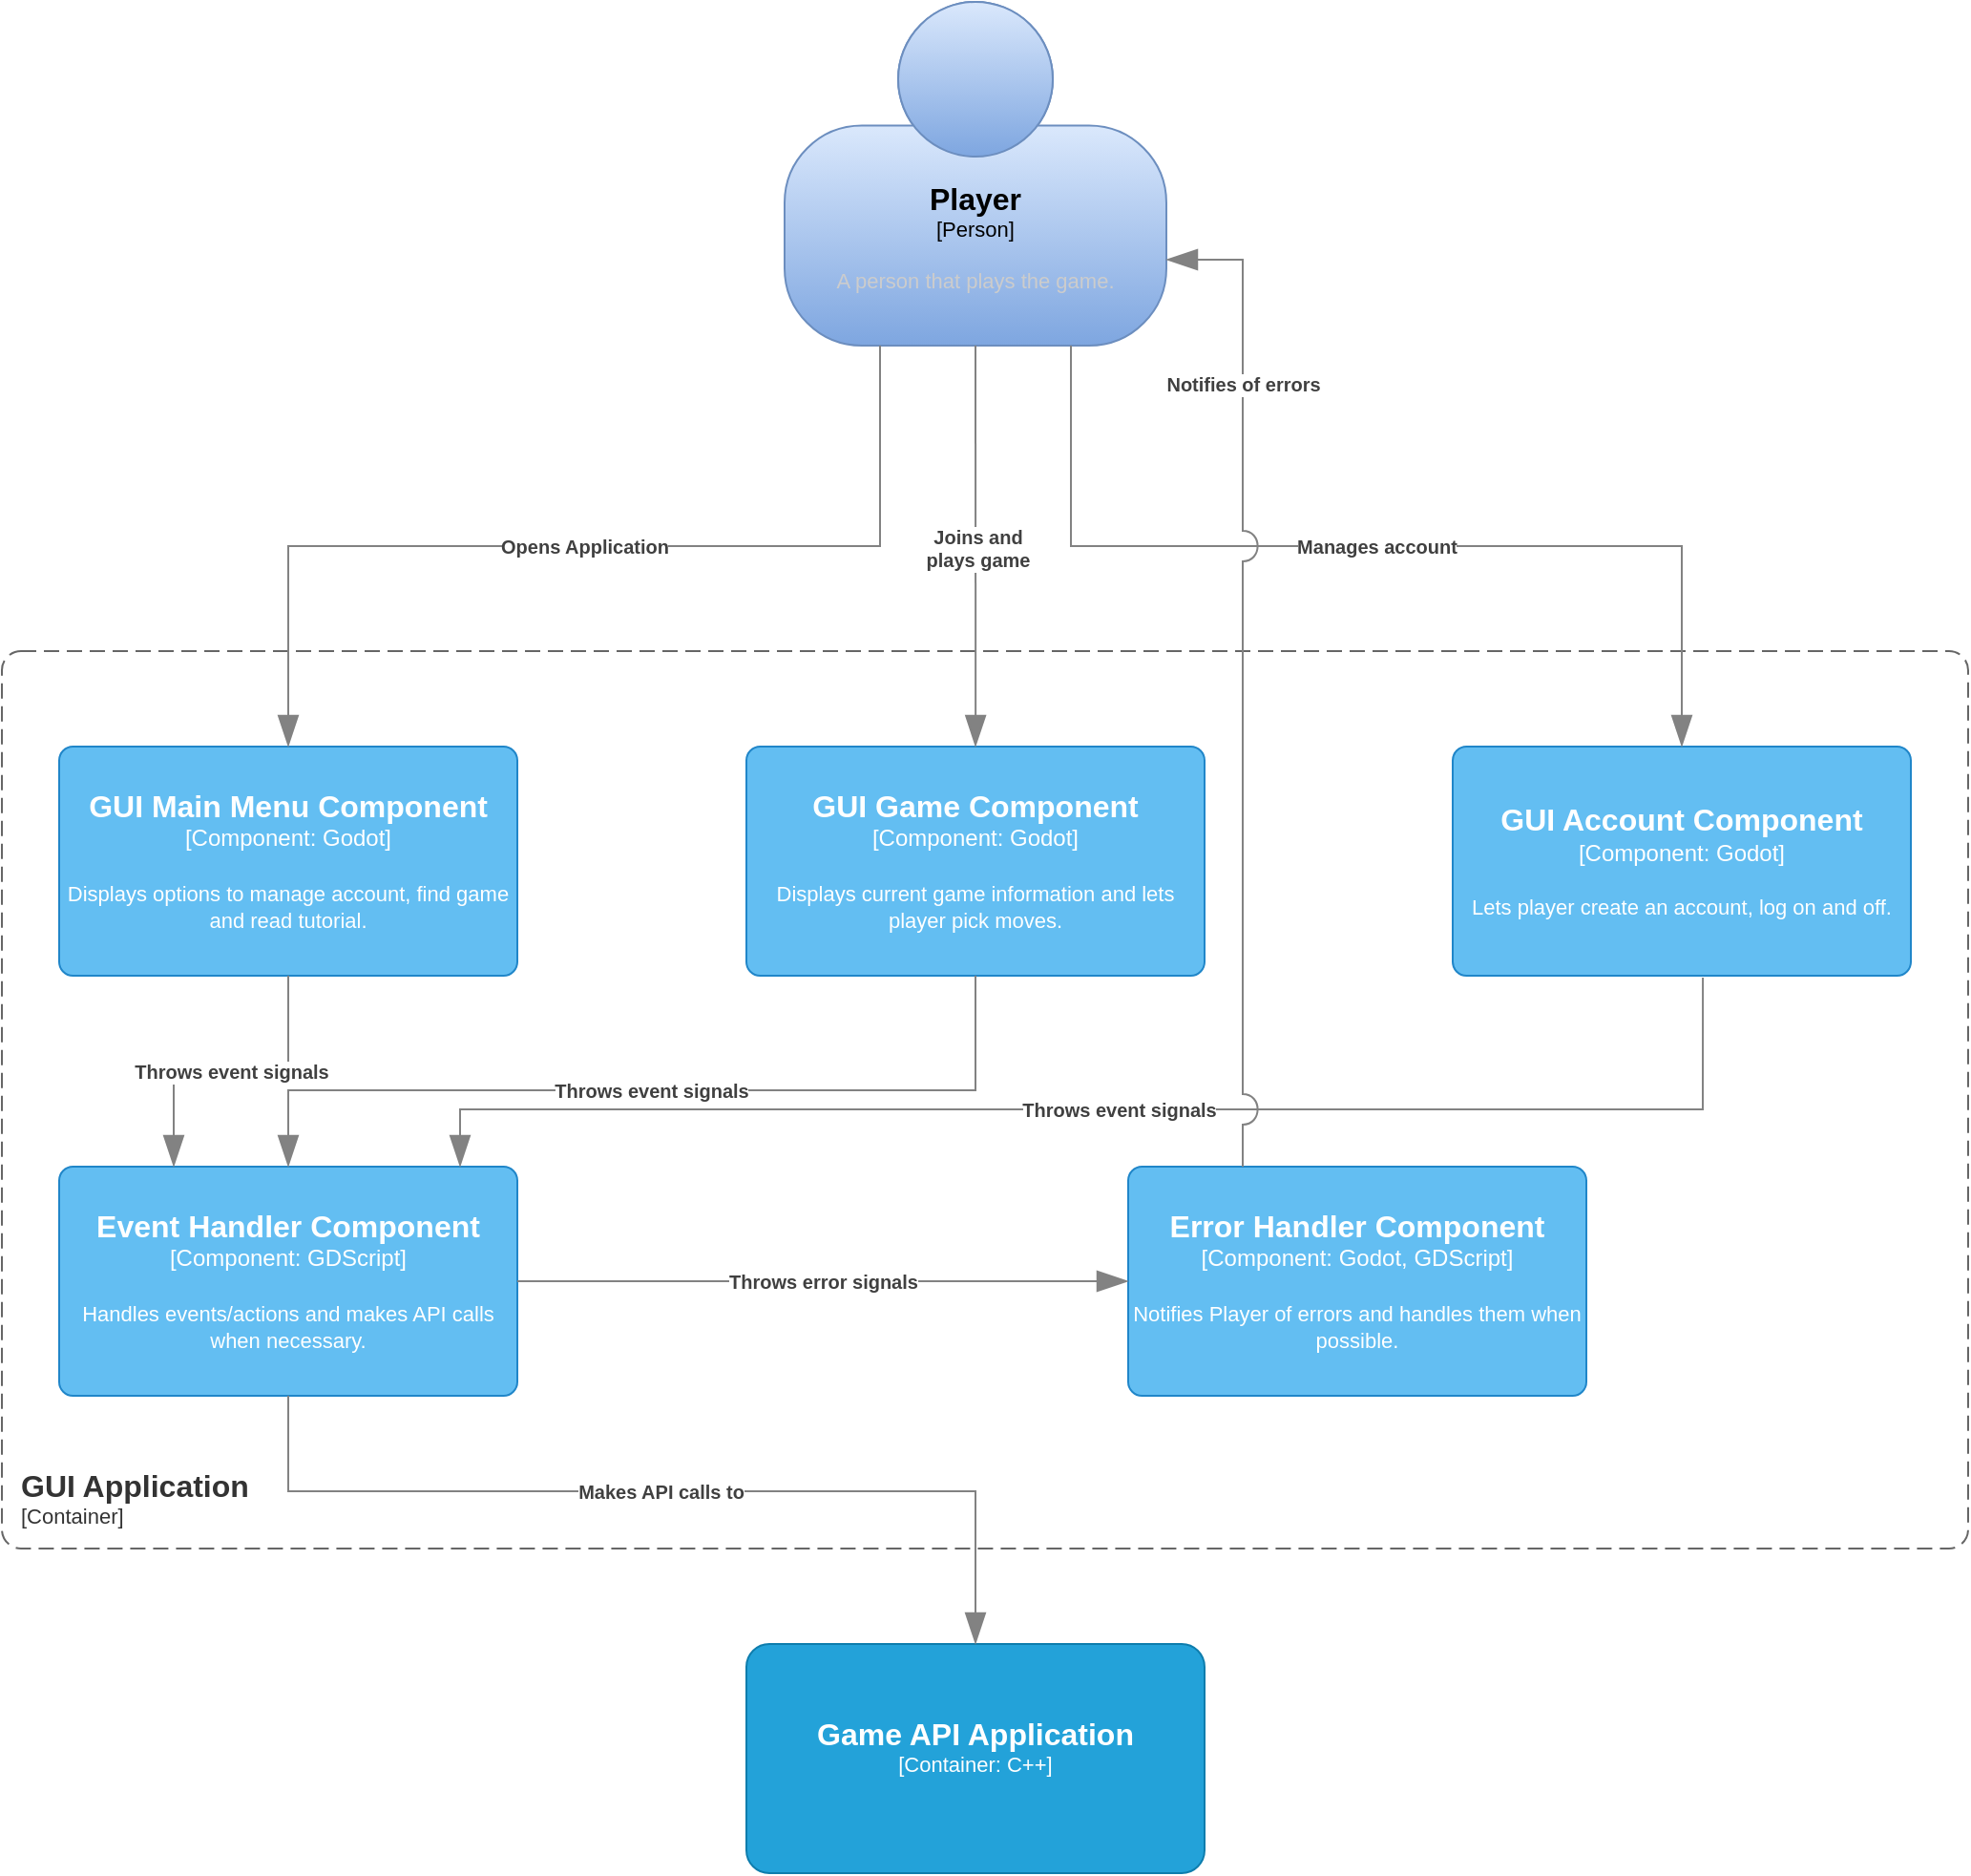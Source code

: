 <mxfile version="24.0.7" type="device">
  <diagram name="Page-1" id="Qx_6xJNhMVsXJDek8HGZ">
    <mxGraphModel dx="2284" dy="682" grid="1" gridSize="10" guides="1" tooltips="1" connect="1" arrows="1" fold="1" page="1" pageScale="1" pageWidth="850" pageHeight="1100" math="0" shadow="0">
      <root>
        <mxCell id="0" />
        <mxCell id="1" parent="0" />
        <object placeholders="1" c4Name="Player" c4Type="Person" c4Description="A person that plays the game." label="&lt;font style=&quot;font-size: 16px&quot;&gt;&lt;b&gt;%c4Name%&lt;/b&gt;&lt;/font&gt;&lt;div&gt;[%c4Type%]&lt;/div&gt;&lt;br&gt;&lt;div&gt;&lt;font style=&quot;font-size: 11px&quot;&gt;&lt;font color=&quot;#cccccc&quot;&gt;%c4Description%&lt;/font&gt;&lt;/div&gt;" id="jjVfLKDrHbmD-UzY3_kH-1">
          <mxCell style="html=1;fontSize=11;dashed=0;whiteSpace=wrap;shape=mxgraph.c4.person2;align=center;metaEdit=1;points=[[0.5,0,0],[1,0.5,0],[1,0.75,0],[0.75,1,0],[0.5,1,0],[0.25,1,0],[0,0.75,0],[0,0.5,0]];resizable=0;fillColor=#dae8fc;strokeColor=#6c8ebf;gradientColor=#7ea6e0;" parent="1" vertex="1">
            <mxGeometry x="310" y="60" width="200" height="180" as="geometry" />
          </mxCell>
        </object>
        <object placeholders="1" c4Name="GUI Application" c4Type="SystemScopeBoundary" c4Application="Container" label="&lt;font style=&quot;font-size: 16px&quot;&gt;&lt;b&gt;&lt;div style=&quot;text-align: left&quot;&gt;%c4Name%&lt;/div&gt;&lt;/b&gt;&lt;/font&gt;&lt;div style=&quot;text-align: left&quot;&gt;[%c4Application%]&lt;/div&gt;" id="jjVfLKDrHbmD-UzY3_kH-6">
          <mxCell style="rounded=1;fontSize=11;whiteSpace=wrap;html=1;dashed=1;arcSize=20;fillColor=none;strokeColor=#666666;fontColor=#333333;labelBackgroundColor=none;align=left;verticalAlign=bottom;labelBorderColor=none;spacingTop=0;spacing=10;dashPattern=8 4;metaEdit=1;rotatable=0;perimeter=rectanglePerimeter;noLabel=0;labelPadding=0;allowArrows=0;connectable=0;expand=0;recursiveResize=0;editable=1;pointerEvents=0;absoluteArcSize=1;points=[[0.25,0,0],[0.5,0,0],[0.75,0,0],[1,0.25,0],[1,0.5,0],[1,0.75,0],[0.75,1,0],[0.5,1,0],[0.25,1,0],[0,0.75,0],[0,0.5,0],[0,0.25,0]];" parent="1" vertex="1">
            <mxGeometry x="-100" y="400" width="1030" height="470" as="geometry" />
          </mxCell>
        </object>
        <object placeholders="1" c4Name="Game API Application" c4Type="Container" c4Technology="C++" c4Description="" label="&lt;font style=&quot;font-size: 16px&quot;&gt;&lt;b&gt;%c4Name%&lt;/b&gt;&lt;/font&gt;&lt;div&gt;[%c4Type%: %c4Technology%]&lt;/div&gt;&lt;br&gt;&lt;div&gt;&lt;font style=&quot;font-size: 11px&quot;&gt;&lt;font color=&quot;#E6E6E6&quot;&gt;%c4Description%&lt;/font&gt;&lt;/div&gt;" id="jjVfLKDrHbmD-UzY3_kH-8">
          <mxCell style="rounded=1;whiteSpace=wrap;html=1;fontSize=11;labelBackgroundColor=none;fillColor=#23A2D9;fontColor=#ffffff;align=center;arcSize=10;strokeColor=#0E7DAD;metaEdit=1;resizable=0;points=[[0.25,0,0],[0.5,0,0],[0.75,0,0],[1,0.25,0],[1,0.5,0],[1,0.75,0],[0.75,1,0],[0.5,1,0],[0.25,1,0],[0,0.75,0],[0,0.5,0],[0,0.25,0]];" parent="1" vertex="1">
            <mxGeometry x="290" y="920" width="240" height="120" as="geometry" />
          </mxCell>
        </object>
        <object placeholders="1" c4Name="GUI Main Menu Component" c4Type="Component" c4Technology="Godot" c4Description="Displays options to manage account, find game and read tutorial." label="&lt;font style=&quot;font-size: 16px&quot;&gt;&lt;b&gt;%c4Name%&lt;/b&gt;&lt;/font&gt;&lt;div&gt;[%c4Type%: %c4Technology%]&lt;/div&gt;&lt;br&gt;&lt;div&gt;&lt;font style=&quot;font-size: 11px&quot;&gt;%c4Description%&lt;/font&gt;&lt;/div&gt;" id="8XgP0ON9ou1x38OvVFLQ-1">
          <mxCell style="rounded=1;whiteSpace=wrap;html=1;labelBackgroundColor=none;fillColor=#63BEF2;fontColor=#ffffff;align=center;arcSize=6;strokeColor=#2086C9;metaEdit=1;resizable=0;points=[[0.25,0,0],[0.5,0,0],[0.75,0,0],[1,0.25,0],[1,0.5,0],[1,0.75,0],[0.75,1,0],[0.5,1,0],[0.25,1,0],[0,0.75,0],[0,0.5,0],[0,0.25,0]];" vertex="1" parent="1">
            <mxGeometry x="-70" y="450" width="240" height="120" as="geometry" />
          </mxCell>
        </object>
        <object placeholders="1" c4Name="Event Handler Component" c4Type="Component" c4Technology="GDScript" c4Description="Handles events/actions and makes API calls when necessary." label="&lt;font style=&quot;font-size: 16px&quot;&gt;&lt;b&gt;%c4Name%&lt;/b&gt;&lt;/font&gt;&lt;div&gt;[%c4Type%: %c4Technology%]&lt;/div&gt;&lt;br&gt;&lt;div&gt;&lt;font style=&quot;font-size: 11px&quot;&gt;%c4Description%&lt;/font&gt;&lt;/div&gt;" id="8XgP0ON9ou1x38OvVFLQ-2">
          <mxCell style="rounded=1;whiteSpace=wrap;html=1;labelBackgroundColor=none;fillColor=#63BEF2;fontColor=#ffffff;align=center;arcSize=6;strokeColor=#2086C9;metaEdit=1;resizable=0;points=[[0.25,0,0],[0.5,0,0],[0.75,0,0],[1,0.25,0],[1,0.5,0],[1,0.75,0],[0.75,1,0],[0.5,1,0],[0.25,1,0],[0,0.75,0],[0,0.5,0],[0,0.25,0]];" vertex="1" parent="1">
            <mxGeometry x="-70" y="670" width="240" height="120" as="geometry" />
          </mxCell>
        </object>
        <object placeholders="1" c4Type="Relationship" c4Description="Opens Application" label="&lt;div style=&quot;text-align: left&quot;&gt;&lt;div style=&quot;text-align: center&quot;&gt;&lt;b&gt;%c4Description%&lt;/b&gt;&lt;/div&gt;" id="8XgP0ON9ou1x38OvVFLQ-3">
          <mxCell style="endArrow=blockThin;html=1;fontSize=10;fontColor=#404040;strokeWidth=1;endFill=1;strokeColor=#828282;elbow=vertical;metaEdit=1;endSize=14;startSize=14;jumpStyle=arc;jumpSize=16;rounded=0;edgeStyle=orthogonalEdgeStyle;exitX=0.25;exitY=1;exitDx=0;exitDy=0;exitPerimeter=0;entryX=0.5;entryY=0;entryDx=0;entryDy=0;entryPerimeter=0;" edge="1" parent="1" source="jjVfLKDrHbmD-UzY3_kH-1" target="8XgP0ON9ou1x38OvVFLQ-1">
            <mxGeometry width="240" relative="1" as="geometry">
              <mxPoint x="300" y="510" as="sourcePoint" />
              <mxPoint x="540" y="510" as="targetPoint" />
            </mxGeometry>
          </mxCell>
        </object>
        <object placeholders="1" c4Type="Relationship" c4Description="Throws event signals" label="&lt;div style=&quot;text-align: left&quot;&gt;&lt;div style=&quot;text-align: center&quot;&gt;&lt;b&gt;%c4Description%&lt;/b&gt;&lt;/div&gt;" id="8XgP0ON9ou1x38OvVFLQ-4">
          <mxCell style="endArrow=blockThin;html=1;fontSize=10;fontColor=#404040;strokeWidth=1;endFill=1;strokeColor=#828282;elbow=vertical;metaEdit=1;endSize=14;startSize=14;jumpStyle=arc;jumpSize=16;rounded=0;edgeStyle=orthogonalEdgeStyle;exitX=0.5;exitY=1;exitDx=0;exitDy=0;exitPerimeter=0;entryX=0.25;entryY=0;entryDx=0;entryDy=0;entryPerimeter=0;" edge="1" parent="1" source="8XgP0ON9ou1x38OvVFLQ-1" target="8XgP0ON9ou1x38OvVFLQ-2">
            <mxGeometry width="240" relative="1" as="geometry">
              <mxPoint x="300" y="780" as="sourcePoint" />
              <mxPoint x="190" y="675" as="targetPoint" />
            </mxGeometry>
          </mxCell>
        </object>
        <object placeholders="1" c4Type="Relationship" c4Description="Makes API calls to" label="&lt;div style=&quot;text-align: left&quot;&gt;&lt;div style=&quot;text-align: center&quot;&gt;&lt;b&gt;%c4Description%&lt;/b&gt;&lt;/div&gt;" id="8XgP0ON9ou1x38OvVFLQ-5">
          <mxCell style="endArrow=blockThin;html=1;fontSize=10;fontColor=#404040;strokeWidth=1;endFill=1;strokeColor=#828282;elbow=vertical;metaEdit=1;endSize=14;startSize=14;jumpStyle=arc;jumpSize=16;rounded=0;edgeStyle=orthogonalEdgeStyle;exitX=0.5;exitY=1;exitDx=0;exitDy=0;exitPerimeter=0;entryX=0.5;entryY=0;entryDx=0;entryDy=0;entryPerimeter=0;" edge="1" parent="1" source="8XgP0ON9ou1x38OvVFLQ-2" target="jjVfLKDrHbmD-UzY3_kH-8">
            <mxGeometry width="240" relative="1" as="geometry">
              <mxPoint x="300" y="690" as="sourcePoint" />
              <mxPoint x="540" y="690" as="targetPoint" />
              <Array as="points">
                <mxPoint x="50" y="840" />
                <mxPoint x="410" y="840" />
              </Array>
            </mxGeometry>
          </mxCell>
        </object>
        <object placeholders="1" c4Name="GUI Account Component" c4Type="Component" c4Technology="Godot" c4Description="Lets player create an account, log on and off." label="&lt;font style=&quot;font-size: 16px&quot;&gt;&lt;b&gt;%c4Name%&lt;/b&gt;&lt;/font&gt;&lt;div&gt;[%c4Type%: %c4Technology%]&lt;/div&gt;&lt;br&gt;&lt;div&gt;&lt;font style=&quot;font-size: 11px&quot;&gt;%c4Description%&lt;/font&gt;&lt;/div&gt;" id="8XgP0ON9ou1x38OvVFLQ-6">
          <mxCell style="rounded=1;whiteSpace=wrap;html=1;labelBackgroundColor=none;fillColor=#63BEF2;fontColor=#ffffff;align=center;arcSize=6;strokeColor=#2086C9;metaEdit=1;resizable=0;points=[[0.25,0,0],[0.5,0,0],[0.75,0,0],[1,0.25,0],[1,0.5,0],[1,0.75,0],[0.75,1,0],[0.5,1,0],[0.25,1,0],[0,0.75,0],[0,0.5,0],[0,0.25,0]];" vertex="1" parent="1">
            <mxGeometry x="660" y="450" width="240" height="120" as="geometry" />
          </mxCell>
        </object>
        <object placeholders="1" c4Type="Relationship" c4Description="Throws event signals" label="&lt;div style=&quot;text-align: left&quot;&gt;&lt;div style=&quot;text-align: center&quot;&gt;&lt;b&gt;%c4Description%&lt;/b&gt;&lt;/div&gt;" id="8XgP0ON9ou1x38OvVFLQ-7">
          <mxCell style="endArrow=blockThin;html=1;fontSize=10;fontColor=#404040;strokeWidth=1;endFill=1;strokeColor=#828282;elbow=vertical;metaEdit=1;endSize=14;startSize=14;jumpStyle=arc;jumpSize=16;rounded=0;edgeStyle=orthogonalEdgeStyle;exitX=0.546;exitY=1.008;exitDx=0;exitDy=0;exitPerimeter=0;entryX=0.875;entryY=0;entryDx=0;entryDy=0;entryPerimeter=0;" edge="1" parent="1" source="8XgP0ON9ou1x38OvVFLQ-6" target="8XgP0ON9ou1x38OvVFLQ-2">
            <mxGeometry width="240" relative="1" as="geometry">
              <mxPoint x="200" y="580" as="sourcePoint" />
              <mxPoint x="117" y="672" as="targetPoint" />
              <Array as="points">
                <mxPoint x="791" y="640" />
                <mxPoint x="140" y="640" />
              </Array>
            </mxGeometry>
          </mxCell>
        </object>
        <object placeholders="1" c4Type="Relationship" c4Description="Manages account" label="&lt;div style=&quot;text-align: left&quot;&gt;&lt;div style=&quot;text-align: center&quot;&gt;&lt;b&gt;%c4Description%&lt;/b&gt;&lt;/div&gt;" id="8XgP0ON9ou1x38OvVFLQ-8">
          <mxCell style="endArrow=blockThin;html=1;fontSize=10;fontColor=#404040;strokeWidth=1;endFill=1;strokeColor=#828282;elbow=vertical;metaEdit=1;endSize=14;startSize=14;jumpStyle=arc;jumpSize=16;rounded=0;edgeStyle=orthogonalEdgeStyle;exitX=0.75;exitY=1;exitDx=0;exitDy=0;exitPerimeter=0;entryX=0.5;entryY=0;entryDx=0;entryDy=0;entryPerimeter=0;" edge="1" parent="1" source="jjVfLKDrHbmD-UzY3_kH-1" target="8XgP0ON9ou1x38OvVFLQ-6">
            <mxGeometry width="240" relative="1" as="geometry">
              <mxPoint x="420" y="250" as="sourcePoint" />
              <mxPoint x="200" y="460" as="targetPoint" />
            </mxGeometry>
          </mxCell>
        </object>
        <object placeholders="1" c4Name="GUI Game Component" c4Type="Component" c4Technology="Godot" c4Description="Displays current game information and lets player pick moves." label="&lt;font style=&quot;font-size: 16px&quot;&gt;&lt;b&gt;%c4Name%&lt;/b&gt;&lt;/font&gt;&lt;div&gt;[%c4Type%: %c4Technology%]&lt;/div&gt;&lt;br&gt;&lt;div&gt;&lt;font style=&quot;font-size: 11px&quot;&gt;%c4Description%&lt;/font&gt;&lt;/div&gt;" id="8XgP0ON9ou1x38OvVFLQ-9">
          <mxCell style="rounded=1;whiteSpace=wrap;html=1;labelBackgroundColor=none;fillColor=#63BEF2;fontColor=#ffffff;align=center;arcSize=6;strokeColor=#2086C9;metaEdit=1;resizable=0;points=[[0.25,0,0],[0.5,0,0],[0.75,0,0],[1,0.25,0],[1,0.5,0],[1,0.75,0],[0.75,1,0],[0.5,1,0],[0.25,1,0],[0,0.75,0],[0,0.5,0],[0,0.25,0]];" vertex="1" parent="1">
            <mxGeometry x="290" y="450" width="240" height="120" as="geometry" />
          </mxCell>
        </object>
        <object placeholders="1" c4Type="Relationship" c4Description="Throws event signals" label="&lt;div style=&quot;text-align: left&quot;&gt;&lt;div style=&quot;text-align: center&quot;&gt;&lt;b&gt;%c4Description%&lt;/b&gt;&lt;/div&gt;" id="8XgP0ON9ou1x38OvVFLQ-10">
          <mxCell style="endArrow=blockThin;html=1;fontSize=10;fontColor=#404040;strokeWidth=1;endFill=1;strokeColor=#828282;elbow=vertical;metaEdit=1;endSize=14;startSize=14;jumpStyle=arc;jumpSize=16;rounded=0;edgeStyle=orthogonalEdgeStyle;exitX=0.5;exitY=1;exitDx=0;exitDy=0;exitPerimeter=0;" edge="1" parent="1" source="8XgP0ON9ou1x38OvVFLQ-9" target="8XgP0ON9ou1x38OvVFLQ-2">
            <mxGeometry width="240" relative="1" as="geometry">
              <mxPoint x="60" y="580" as="sourcePoint" />
              <mxPoint x="300" y="740" as="targetPoint" />
              <Array as="points">
                <mxPoint x="410" y="630" />
                <mxPoint x="50" y="630" />
              </Array>
            </mxGeometry>
          </mxCell>
        </object>
        <object placeholders="1" c4Type="Relationship" c4Description="Joins and&#xa;plays game" label="&lt;div style=&quot;text-align: left&quot;&gt;&lt;div style=&quot;text-align: center&quot;&gt;&lt;b&gt;%c4Description%&lt;/b&gt;&lt;/div&gt;" id="8XgP0ON9ou1x38OvVFLQ-11">
          <mxCell style="endArrow=blockThin;html=1;fontSize=10;fontColor=#404040;strokeWidth=1;endFill=1;strokeColor=#828282;elbow=vertical;metaEdit=1;endSize=14;startSize=14;jumpStyle=arc;jumpSize=16;rounded=0;edgeStyle=orthogonalEdgeStyle;entryX=0.5;entryY=0;entryDx=0;entryDy=0;entryPerimeter=0;" edge="1" parent="1" target="8XgP0ON9ou1x38OvVFLQ-9">
            <mxGeometry width="240" relative="1" as="geometry">
              <mxPoint x="410" y="240" as="sourcePoint" />
              <mxPoint x="60" y="460" as="targetPoint" />
            </mxGeometry>
          </mxCell>
        </object>
        <object placeholders="1" c4Name="Error Handler Component" c4Type="Component" c4Technology="Godot, GDScript" c4Description="Notifies Player of errors and handles them when possible." label="&lt;font style=&quot;font-size: 16px&quot;&gt;&lt;b&gt;%c4Name%&lt;/b&gt;&lt;/font&gt;&lt;div&gt;[%c4Type%: %c4Technology%]&lt;/div&gt;&lt;br&gt;&lt;div&gt;&lt;font style=&quot;font-size: 11px&quot;&gt;%c4Description%&lt;/font&gt;&lt;/div&gt;" id="8XgP0ON9ou1x38OvVFLQ-12">
          <mxCell style="rounded=1;whiteSpace=wrap;html=1;labelBackgroundColor=none;fillColor=#63BEF2;fontColor=#ffffff;align=center;arcSize=6;strokeColor=#2086C9;metaEdit=1;resizable=0;points=[[0.25,0,0],[0.5,0,0],[0.75,0,0],[1,0.25,0],[1,0.5,0],[1,0.75,0],[0.75,1,0],[0.5,1,0],[0.25,1,0],[0,0.75,0],[0,0.5,0],[0,0.25,0]];" vertex="1" parent="1">
            <mxGeometry x="490" y="670" width="240" height="120" as="geometry" />
          </mxCell>
        </object>
        <object placeholders="1" c4Type="Relationship" c4Description="Throws error signals" label="&lt;div style=&quot;text-align: left&quot;&gt;&lt;div style=&quot;text-align: center&quot;&gt;&lt;b&gt;%c4Description%&lt;/b&gt;&lt;/div&gt;" id="8XgP0ON9ou1x38OvVFLQ-14">
          <mxCell style="endArrow=blockThin;html=1;fontSize=10;fontColor=#404040;strokeWidth=1;endFill=1;strokeColor=#828282;elbow=vertical;metaEdit=1;endSize=14;startSize=14;jumpStyle=arc;jumpSize=16;rounded=0;edgeStyle=orthogonalEdgeStyle;exitX=1;exitY=0.5;exitDx=0;exitDy=0;exitPerimeter=0;entryX=0;entryY=0.5;entryDx=0;entryDy=0;entryPerimeter=0;" edge="1" parent="1" source="8XgP0ON9ou1x38OvVFLQ-2" target="8XgP0ON9ou1x38OvVFLQ-12">
            <mxGeometry width="240" relative="1" as="geometry">
              <mxPoint x="320" y="700" as="sourcePoint" />
              <mxPoint x="260" y="800" as="targetPoint" />
            </mxGeometry>
          </mxCell>
        </object>
        <object placeholders="1" c4Type="Relationship" c4Description="Notifies of errors" label="&lt;div style=&quot;text-align: left&quot;&gt;&lt;div style=&quot;text-align: center&quot;&gt;&lt;b&gt;%c4Description%&lt;/b&gt;&lt;/div&gt;" id="8XgP0ON9ou1x38OvVFLQ-15">
          <mxCell style="endArrow=blockThin;html=1;fontSize=10;fontColor=#404040;strokeWidth=1;endFill=1;strokeColor=#828282;elbow=vertical;metaEdit=1;endSize=14;startSize=14;jumpStyle=arc;jumpSize=16;rounded=0;edgeStyle=orthogonalEdgeStyle;exitX=0.25;exitY=0;exitDx=0;exitDy=0;exitPerimeter=0;entryX=1;entryY=0.75;entryDx=0;entryDy=0;entryPerimeter=0;" edge="1" parent="1" source="8XgP0ON9ou1x38OvVFLQ-12" target="jjVfLKDrHbmD-UzY3_kH-1">
            <mxGeometry x="0.592" width="240" relative="1" as="geometry">
              <mxPoint x="310" y="510" as="sourcePoint" />
              <mxPoint x="550" y="510" as="targetPoint" />
              <mxPoint as="offset" />
            </mxGeometry>
          </mxCell>
        </object>
      </root>
    </mxGraphModel>
  </diagram>
</mxfile>
